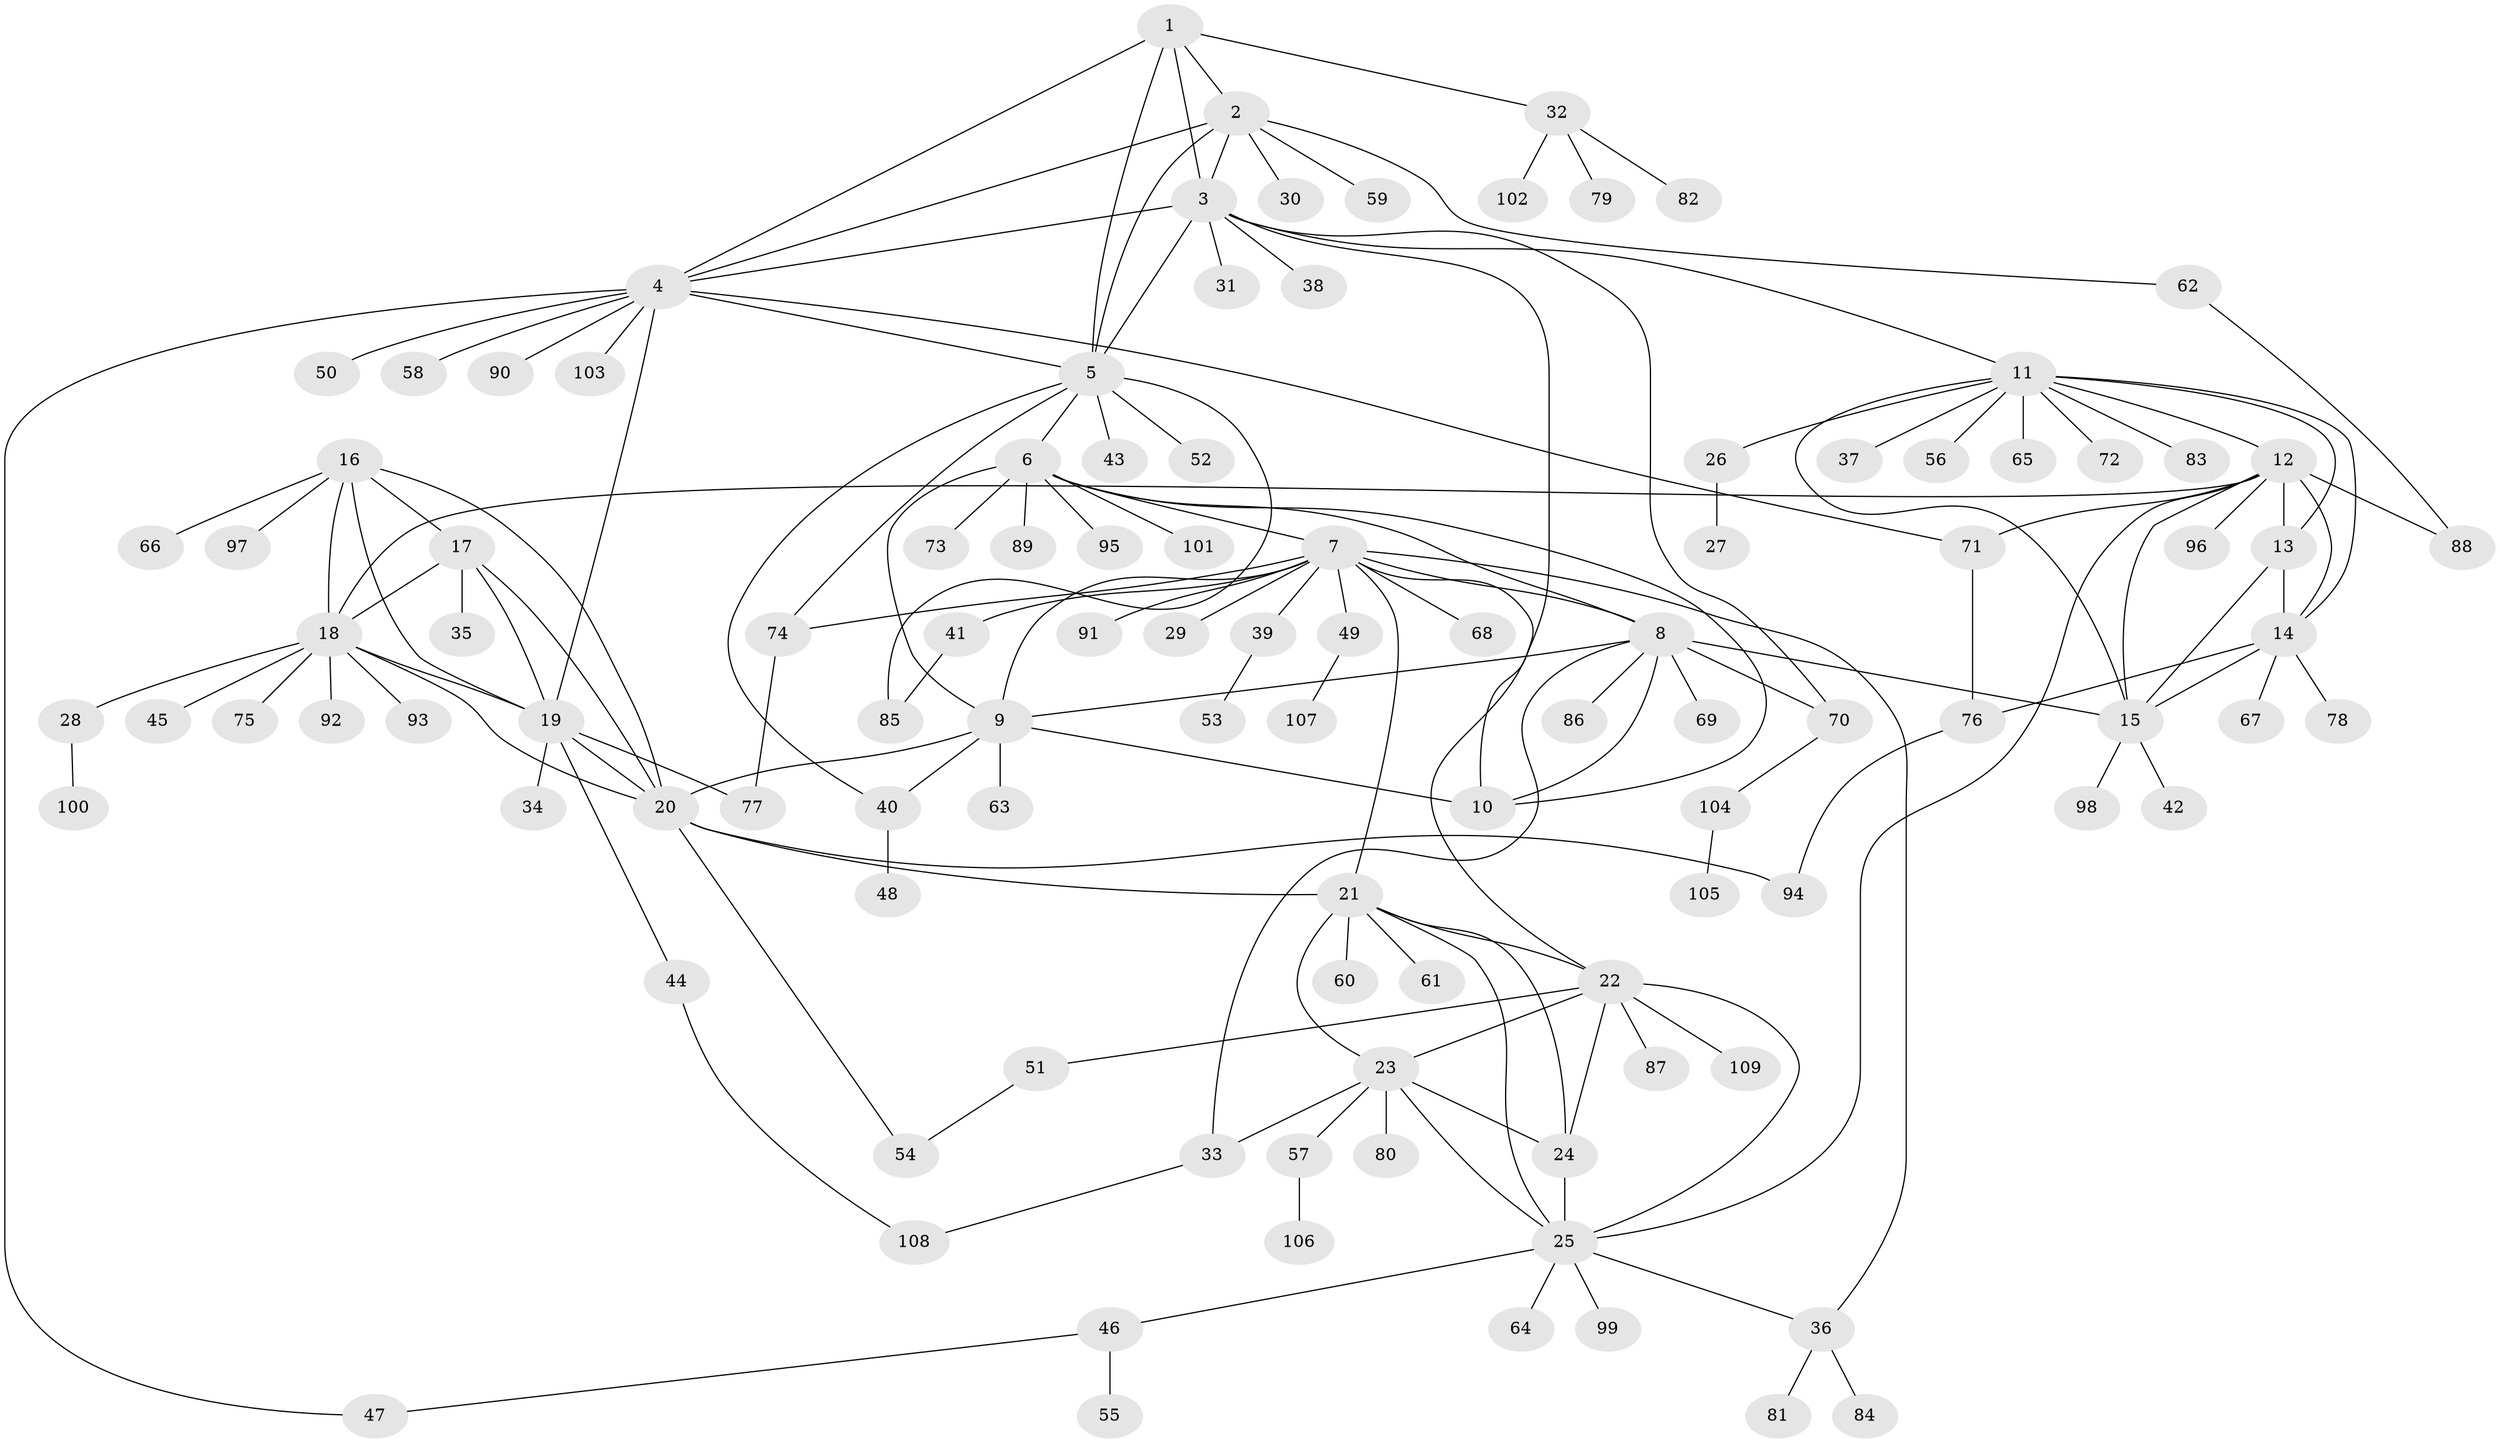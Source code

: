 // coarse degree distribution, {7: 0.012048192771084338, 9: 0.03614457831325301, 11: 0.012048192771084338, 10: 0.024096385542168676, 14: 0.024096385542168676, 3: 0.060240963855421686, 5: 0.03614457831325301, 4: 0.012048192771084338, 12: 0.012048192771084338, 6: 0.024096385542168676, 2: 0.08433734939759036, 1: 0.6626506024096386}
// Generated by graph-tools (version 1.1) at 2025/42/03/06/25 10:42:15]
// undirected, 109 vertices, 158 edges
graph export_dot {
graph [start="1"]
  node [color=gray90,style=filled];
  1;
  2;
  3;
  4;
  5;
  6;
  7;
  8;
  9;
  10;
  11;
  12;
  13;
  14;
  15;
  16;
  17;
  18;
  19;
  20;
  21;
  22;
  23;
  24;
  25;
  26;
  27;
  28;
  29;
  30;
  31;
  32;
  33;
  34;
  35;
  36;
  37;
  38;
  39;
  40;
  41;
  42;
  43;
  44;
  45;
  46;
  47;
  48;
  49;
  50;
  51;
  52;
  53;
  54;
  55;
  56;
  57;
  58;
  59;
  60;
  61;
  62;
  63;
  64;
  65;
  66;
  67;
  68;
  69;
  70;
  71;
  72;
  73;
  74;
  75;
  76;
  77;
  78;
  79;
  80;
  81;
  82;
  83;
  84;
  85;
  86;
  87;
  88;
  89;
  90;
  91;
  92;
  93;
  94;
  95;
  96;
  97;
  98;
  99;
  100;
  101;
  102;
  103;
  104;
  105;
  106;
  107;
  108;
  109;
  1 -- 2;
  1 -- 3;
  1 -- 4;
  1 -- 5;
  1 -- 32;
  2 -- 3;
  2 -- 4;
  2 -- 5;
  2 -- 30;
  2 -- 59;
  2 -- 62;
  3 -- 4;
  3 -- 5;
  3 -- 11;
  3 -- 22;
  3 -- 31;
  3 -- 38;
  3 -- 70;
  4 -- 5;
  4 -- 19;
  4 -- 47;
  4 -- 50;
  4 -- 58;
  4 -- 71;
  4 -- 90;
  4 -- 103;
  5 -- 6;
  5 -- 40;
  5 -- 43;
  5 -- 52;
  5 -- 74;
  5 -- 85;
  6 -- 7;
  6 -- 8;
  6 -- 9;
  6 -- 10;
  6 -- 73;
  6 -- 89;
  6 -- 95;
  6 -- 101;
  7 -- 8;
  7 -- 9;
  7 -- 10;
  7 -- 21;
  7 -- 29;
  7 -- 36;
  7 -- 39;
  7 -- 41;
  7 -- 49;
  7 -- 68;
  7 -- 74;
  7 -- 91;
  8 -- 9;
  8 -- 10;
  8 -- 15;
  8 -- 33;
  8 -- 69;
  8 -- 70;
  8 -- 86;
  9 -- 10;
  9 -- 20;
  9 -- 40;
  9 -- 63;
  11 -- 12;
  11 -- 13;
  11 -- 14;
  11 -- 15;
  11 -- 26;
  11 -- 37;
  11 -- 56;
  11 -- 65;
  11 -- 72;
  11 -- 83;
  12 -- 13;
  12 -- 14;
  12 -- 15;
  12 -- 18;
  12 -- 25;
  12 -- 71;
  12 -- 88;
  12 -- 96;
  13 -- 14;
  13 -- 15;
  14 -- 15;
  14 -- 67;
  14 -- 76;
  14 -- 78;
  15 -- 42;
  15 -- 98;
  16 -- 17;
  16 -- 18;
  16 -- 19;
  16 -- 20;
  16 -- 66;
  16 -- 97;
  17 -- 18;
  17 -- 19;
  17 -- 20;
  17 -- 35;
  18 -- 19;
  18 -- 20;
  18 -- 28;
  18 -- 45;
  18 -- 75;
  18 -- 92;
  18 -- 93;
  19 -- 20;
  19 -- 34;
  19 -- 44;
  19 -- 77;
  20 -- 21;
  20 -- 54;
  20 -- 94;
  21 -- 22;
  21 -- 23;
  21 -- 24;
  21 -- 25;
  21 -- 60;
  21 -- 61;
  22 -- 23;
  22 -- 24;
  22 -- 25;
  22 -- 51;
  22 -- 87;
  22 -- 109;
  23 -- 24;
  23 -- 25;
  23 -- 33;
  23 -- 57;
  23 -- 80;
  24 -- 25;
  25 -- 36;
  25 -- 46;
  25 -- 64;
  25 -- 99;
  26 -- 27;
  28 -- 100;
  32 -- 79;
  32 -- 82;
  32 -- 102;
  33 -- 108;
  36 -- 81;
  36 -- 84;
  39 -- 53;
  40 -- 48;
  41 -- 85;
  44 -- 108;
  46 -- 47;
  46 -- 55;
  49 -- 107;
  51 -- 54;
  57 -- 106;
  62 -- 88;
  70 -- 104;
  71 -- 76;
  74 -- 77;
  76 -- 94;
  104 -- 105;
}
